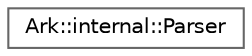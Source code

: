 digraph "Graphical Class Hierarchy"
{
 // INTERACTIVE_SVG=YES
 // LATEX_PDF_SIZE
  bgcolor="transparent";
  edge [fontname=Helvetica,fontsize=10,labelfontname=Helvetica,labelfontsize=10];
  node [fontname=Helvetica,fontsize=10,shape=box,height=0.2,width=0.4];
  rankdir="LR";
  Node0 [label="Ark::internal::Parser",height=0.2,width=0.4,color="grey40", fillcolor="white", style="filled",URL="$d9/d0c/classArk_1_1internal_1_1Parser.html",tooltip="The parser is responsible of constructing the Abstract Syntax Tree from a token list."];
}
